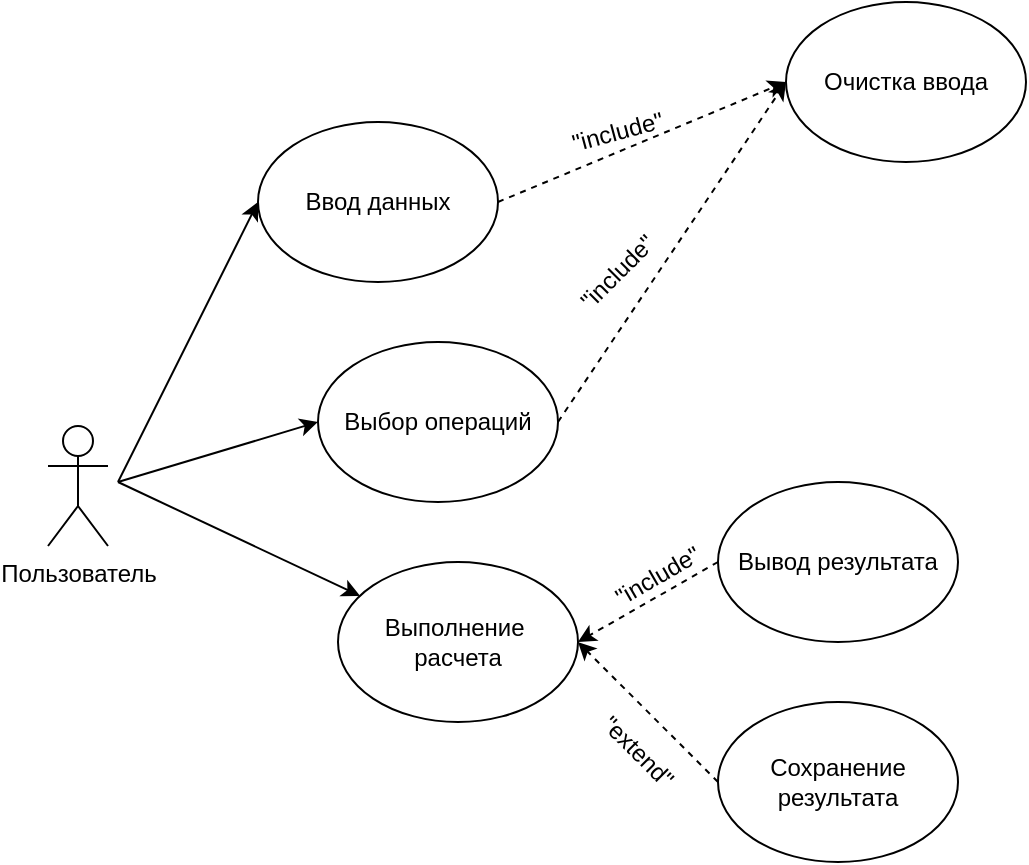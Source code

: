 <mxfile version="24.7.8">
  <diagram name="Страница — 1" id="Li21PpoXaFd3W08vNTTd">
    <mxGraphModel dx="823" dy="533" grid="1" gridSize="10" guides="1" tooltips="1" connect="1" arrows="1" fold="1" page="1" pageScale="1" pageWidth="827" pageHeight="1169" math="0" shadow="0">
      <root>
        <mxCell id="0" />
        <mxCell id="1" parent="0" />
        <mxCell id="nCLMffCpgjni4vV6W8M8-1" value="Пользователь" style="shape=umlActor;verticalLabelPosition=bottom;verticalAlign=top;html=1;outlineConnect=0;" parent="1" vertex="1">
          <mxGeometry x="45" y="242" width="30" height="60" as="geometry" />
        </mxCell>
        <mxCell id="nCLMffCpgjni4vV6W8M8-2" value="Выполнение&amp;nbsp;&lt;div&gt;расчета&lt;/div&gt;" style="ellipse;whiteSpace=wrap;html=1;" parent="1" vertex="1">
          <mxGeometry x="190" y="310" width="120" height="80" as="geometry" />
        </mxCell>
        <mxCell id="nCLMffCpgjni4vV6W8M8-4" value="Ввод данных" style="ellipse;whiteSpace=wrap;html=1;" parent="1" vertex="1">
          <mxGeometry x="150" y="90" width="120" height="80" as="geometry" />
        </mxCell>
        <mxCell id="nCLMffCpgjni4vV6W8M8-5" value="Выбор операций" style="ellipse;whiteSpace=wrap;html=1;" parent="1" vertex="1">
          <mxGeometry x="180" y="200" width="120" height="80" as="geometry" />
        </mxCell>
        <mxCell id="nCLMffCpgjni4vV6W8M8-6" value="" style="endArrow=classic;html=1;rounded=0;entryX=0;entryY=0.5;entryDx=0;entryDy=0;" parent="1" target="nCLMffCpgjni4vV6W8M8-4" edge="1">
          <mxGeometry width="50" height="50" relative="1" as="geometry">
            <mxPoint x="80" y="270" as="sourcePoint" />
            <mxPoint x="125" y="220" as="targetPoint" />
          </mxGeometry>
        </mxCell>
        <mxCell id="nCLMffCpgjni4vV6W8M8-7" value="" style="endArrow=classic;html=1;rounded=0;entryX=0;entryY=0.5;entryDx=0;entryDy=0;" parent="1" target="nCLMffCpgjni4vV6W8M8-5" edge="1">
          <mxGeometry width="50" height="50" relative="1" as="geometry">
            <mxPoint x="80" y="270" as="sourcePoint" />
            <mxPoint x="160" y="140" as="targetPoint" />
          </mxGeometry>
        </mxCell>
        <mxCell id="nCLMffCpgjni4vV6W8M8-8" value="" style="endArrow=classic;html=1;rounded=0;" parent="1" target="nCLMffCpgjni4vV6W8M8-2" edge="1">
          <mxGeometry width="50" height="50" relative="1" as="geometry">
            <mxPoint x="80" y="270" as="sourcePoint" />
            <mxPoint x="190" y="250" as="targetPoint" />
          </mxGeometry>
        </mxCell>
        <mxCell id="nCLMffCpgjni4vV6W8M8-10" value="Вывод результата" style="ellipse;whiteSpace=wrap;html=1;" parent="1" vertex="1">
          <mxGeometry x="380" y="270" width="120" height="80" as="geometry" />
        </mxCell>
        <mxCell id="nCLMffCpgjni4vV6W8M8-11" value="Сохранение результата" style="ellipse;whiteSpace=wrap;html=1;" parent="1" vertex="1">
          <mxGeometry x="380" y="380" width="120" height="80" as="geometry" />
        </mxCell>
        <mxCell id="nCLMffCpgjni4vV6W8M8-12" value="" style="endArrow=classic;html=1;rounded=0;exitX=0;exitY=0.5;exitDx=0;exitDy=0;entryX=1;entryY=0.5;entryDx=0;entryDy=0;dashed=1;" parent="1" source="nCLMffCpgjni4vV6W8M8-10" target="nCLMffCpgjni4vV6W8M8-2" edge="1">
          <mxGeometry width="50" height="50" relative="1" as="geometry">
            <mxPoint x="290" y="360" as="sourcePoint" />
            <mxPoint x="340" y="310" as="targetPoint" />
          </mxGeometry>
        </mxCell>
        <mxCell id="nCLMffCpgjni4vV6W8M8-13" value="" style="endArrow=classic;html=1;rounded=0;exitX=0;exitY=0.5;exitDx=0;exitDy=0;entryX=1;entryY=0.5;entryDx=0;entryDy=0;dashed=1;" parent="1" source="nCLMffCpgjni4vV6W8M8-11" target="nCLMffCpgjni4vV6W8M8-2" edge="1">
          <mxGeometry width="50" height="50" relative="1" as="geometry">
            <mxPoint x="390" y="320" as="sourcePoint" />
            <mxPoint x="320" y="360" as="targetPoint" />
          </mxGeometry>
        </mxCell>
        <mxCell id="nCLMffCpgjni4vV6W8M8-15" value="Очистка ввода" style="ellipse;whiteSpace=wrap;html=1;" parent="1" vertex="1">
          <mxGeometry x="414" y="30" width="120" height="80" as="geometry" />
        </mxCell>
        <mxCell id="nCLMffCpgjni4vV6W8M8-17" value="" style="endArrow=classic;html=1;rounded=0;entryX=0;entryY=0.5;entryDx=0;entryDy=0;dashed=1;exitX=1;exitY=0.5;exitDx=0;exitDy=0;" parent="1" source="nCLMffCpgjni4vV6W8M8-4" target="nCLMffCpgjni4vV6W8M8-15" edge="1">
          <mxGeometry width="50" height="50" relative="1" as="geometry">
            <mxPoint x="300" y="180" as="sourcePoint" />
            <mxPoint x="320" y="360" as="targetPoint" />
          </mxGeometry>
        </mxCell>
        <mxCell id="nCLMffCpgjni4vV6W8M8-20" value="&quot;include&quot;" style="text;html=1;align=center;verticalAlign=middle;whiteSpace=wrap;rounded=0;rotation=-15;" parent="1" vertex="1">
          <mxGeometry x="300" y="80" width="60" height="30" as="geometry" />
        </mxCell>
        <mxCell id="nCLMffCpgjni4vV6W8M8-22" value="&quot;include&quot;" style="text;html=1;align=center;verticalAlign=middle;whiteSpace=wrap;rounded=0;rotation=-30;" parent="1" vertex="1">
          <mxGeometry x="320" y="302" width="60" height="30" as="geometry" />
        </mxCell>
        <mxCell id="nCLMffCpgjni4vV6W8M8-23" value="&quot;extend&quot;" style="text;html=1;align=center;verticalAlign=middle;whiteSpace=wrap;rounded=0;rotation=45;" parent="1" vertex="1">
          <mxGeometry x="310" y="390" width="60" height="30" as="geometry" />
        </mxCell>
        <mxCell id="nAl7aezld3BlbQC3bs8L-1" value="" style="endArrow=classic;html=1;rounded=0;entryX=0;entryY=0.5;entryDx=0;entryDy=0;dashed=1;exitX=1;exitY=0.5;exitDx=0;exitDy=0;" edge="1" parent="1" source="nCLMffCpgjni4vV6W8M8-5" target="nCLMffCpgjni4vV6W8M8-15">
          <mxGeometry width="50" height="50" relative="1" as="geometry">
            <mxPoint x="280" y="140" as="sourcePoint" />
            <mxPoint x="424" y="80" as="targetPoint" />
          </mxGeometry>
        </mxCell>
        <mxCell id="nAl7aezld3BlbQC3bs8L-2" value="&quot;include&quot;" style="text;html=1;align=center;verticalAlign=middle;whiteSpace=wrap;rounded=0;rotation=-45;" vertex="1" parent="1">
          <mxGeometry x="300" y="150" width="60" height="30" as="geometry" />
        </mxCell>
      </root>
    </mxGraphModel>
  </diagram>
</mxfile>
